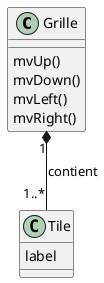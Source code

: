 @startuml
Class Grille{
    mvUp()
    mvDown()
    mvLeft()
    mvRight()
}

Class Tile{
    label
}

Grille "1" *-- "1..*" Tile : contient




@enduml